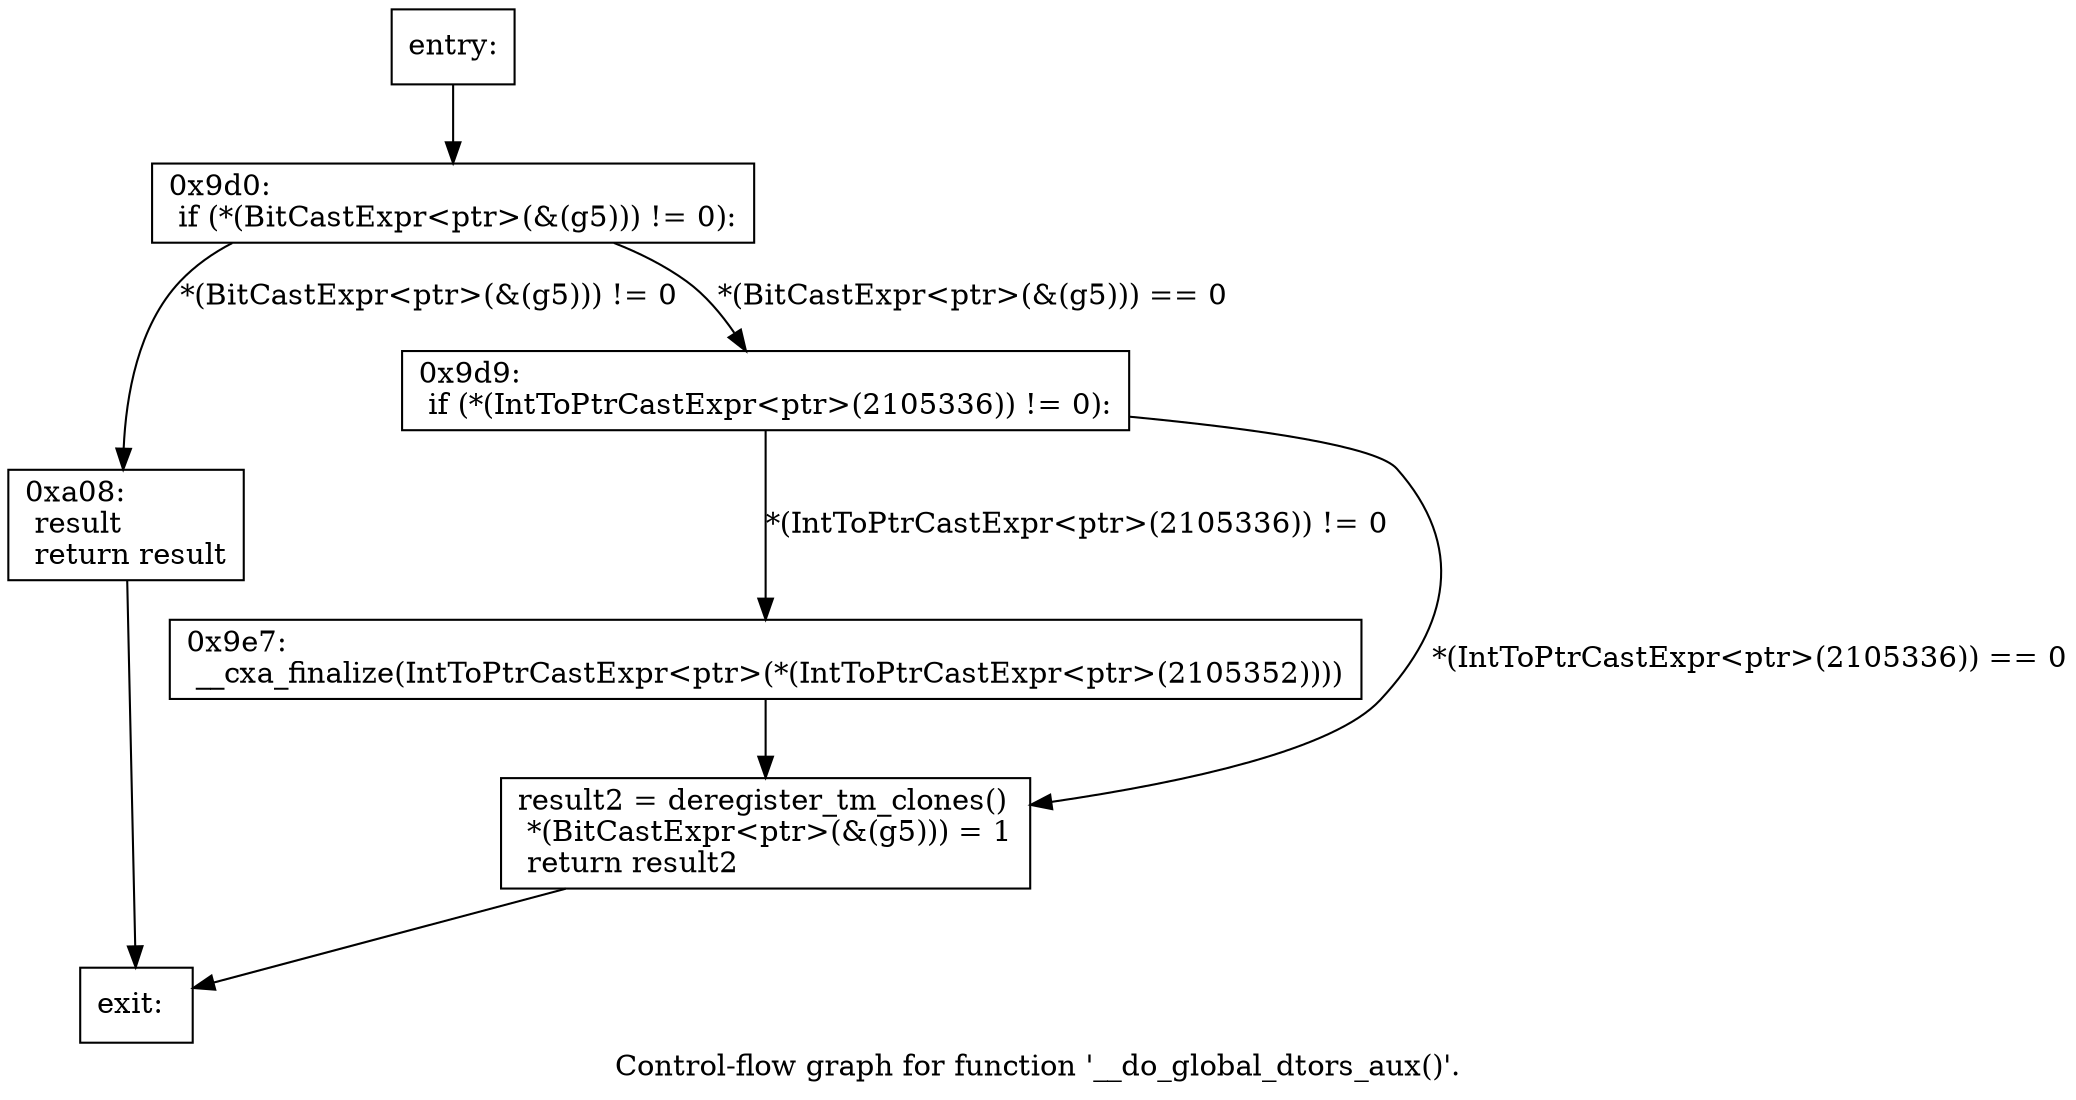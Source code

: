 digraph "Control-flow graph for function '__do_global_dtors_aux()'." {
  label="Control-flow graph for function '__do_global_dtors_aux()'.";
  node [shape=record];

  Node06F9F140 [label="{entry:\l}"];
  Node06F9F140 -> Node06F9F0F8;
  Node06F9F0F8 [label="{0x9d0:\l  if (*(BitCastExpr\<ptr\>(&(g5))) != 0):\l}"];
  Node06F9F0F8 -> Node06F9F2F0 [label="*(BitCastExpr\<ptr\>(&(g5))) != 0"];
  Node06F9F0F8 -> Node06F9EC30 [label="*(BitCastExpr\<ptr\>(&(g5))) == 0"];
  Node06F9F2F0 [label="{0xa08:\l  result\l  return result\l}"];
  Node06F9F2F0 -> Node06F9EBE8;
  Node06F9EC30 [label="{0x9d9:\l  if (*(IntToPtrCastExpr\<ptr\>(2105336)) != 0):\l}"];
  Node06F9EC30 -> Node06F9EE28 [label="*(IntToPtrCastExpr\<ptr\>(2105336)) != 0"];
  Node06F9EC30 -> Node06F9F410 [label="*(IntToPtrCastExpr\<ptr\>(2105336)) == 0"];
  Node06F9EBE8 [label="{exit:\l}"];
  Node06F9EE28 [label="{0x9e7:\l  __cxa_finalize(IntToPtrCastExpr\<ptr\>(*(IntToPtrCastExpr\<ptr\>(2105352))))\l}"];
  Node06F9EE28 -> Node06F9F410;
  Node06F9F410 [label="{  result2 = deregister_tm_clones()\l  *(BitCastExpr\<ptr\>(&(g5))) = 1\l  return result2\l}"];
  Node06F9F410 -> Node06F9EBE8;

}
